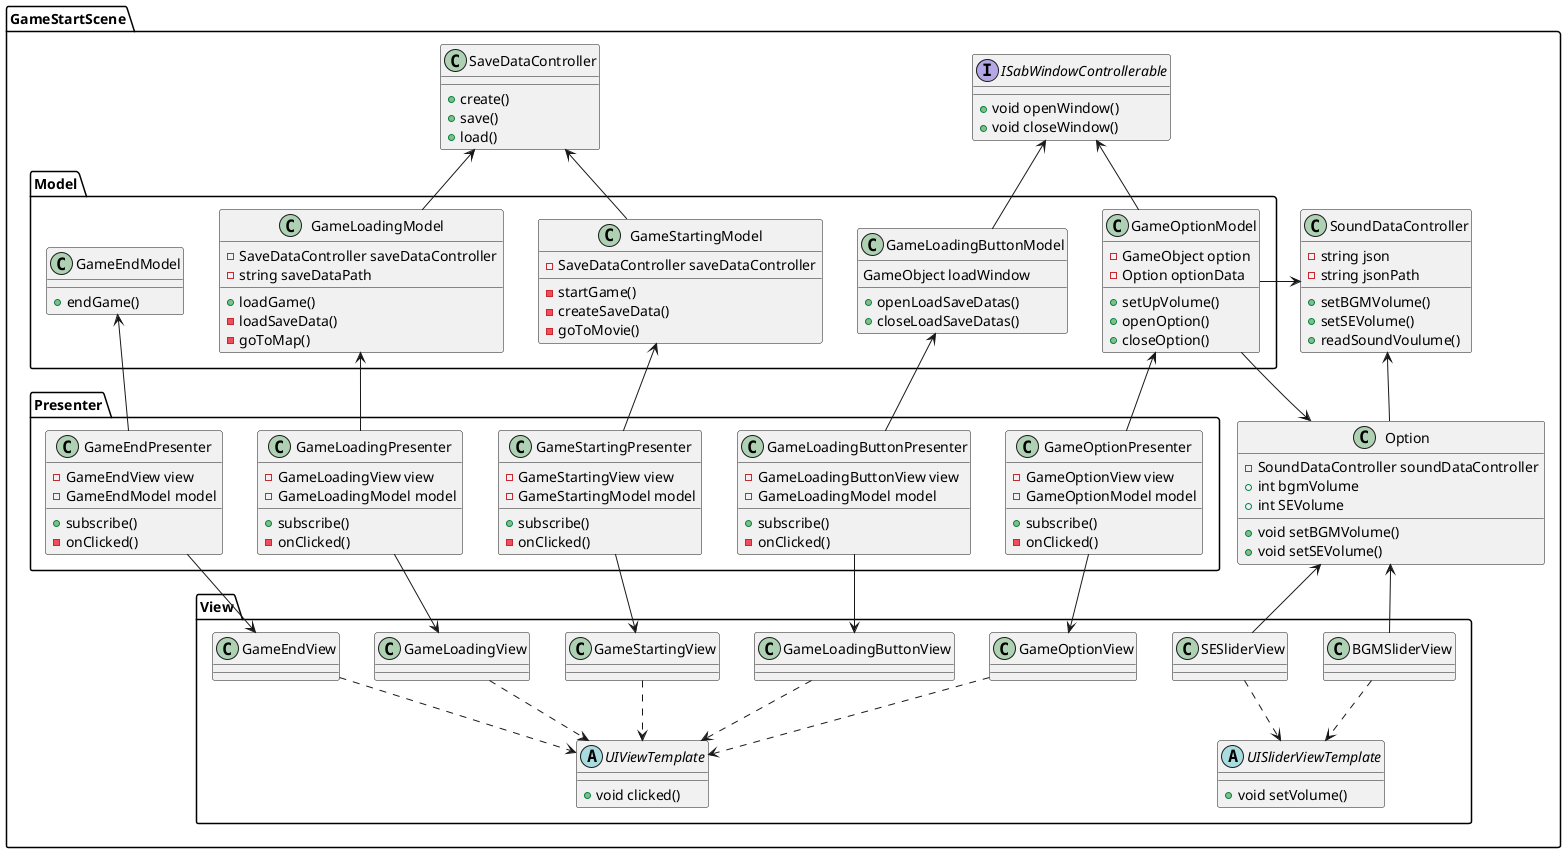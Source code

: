 @startuml StartSceneScriptArchitecture
namespace GameStartScene{
    namespace View{
        abstract class UIViewTemplate{
            +void clicked()
        }
        abstract class UISliderViewTemplate{
            +void setVolume()
        }
        class GameStartingView{
        }
        class GameLoadingButtonView{
        }
        class GameOptionView{
        }
        class GameLoadingView{
        }
        class BGMSliderView{
        }
        class SESliderView{
        }
        class GameEndView{
        }
        GameStartingView .down.> UIViewTemplate
        GameLoadingButtonView .down.> UIViewTemplate
        GameLoadingView .down.> UIViewTemplate
        GameOptionView .down.> UIViewTemplate
        GameEndView .down.> UIViewTemplate
        BGMSliderView .down.> UISliderViewTemplate
        SESliderView .down.> UISliderViewTemplate
    }
    namespace Presenter{
        class GameStartingPresenter{
            -GameStartingView view
            -GameStartingModel model
            +subscribe()
            -onClicked()
        }
        class GameLoadingButtonPresenter{
            -GameLoadingButtonView view
            -GameLoadingModel model
            +subscribe()
            -onClicked()
        }
        class GameLoadingPresenter{
            -GameLoadingView view
            -GameLoadingModel model
            +subscribe()
            -onClicked()
        }
        class GameOptionPresenter{
            -GameOptionView view
            -GameOptionModel model
            +subscribe()
            -onClicked()
        }
        class GameEndPresenter{
            -GameEndView view
            -GameEndModel model
            +subscribe()
            -onClicked()
        }
    }
    namespace Model{
        class GameStartingModel{
            -SaveDataController saveDataController
            -startGame()
            -createSaveData()
            -goToMovie()
        }
        class GameLoadingButtonModel{
            GameObject loadWindow
            +openLoadSaveDatas()
            +closeLoadSaveDatas()
        }
        class GameLoadingModel{
            -SaveDataController saveDataController
            -string saveDataPath
            +loadGame()
            -loadSaveData()
            -goToMap()
        }
        class GameOptionModel{
            -GameObject option
            -Option optionData
            +setUpVolume()
            +openOption()
            +closeOption()
        }
        class GameEndModel{
            +endGame()
        }
    }
    class SaveDataController{
        +create()
        +save()
        +load()
    }
    class SoundDataController{
        -string json
        -string jsonPath
        +setBGMVolume()
        +setSEVolume()
        +readSoundVoulume()
    }
    static class Option{
        -SoundDataController soundDataController
        +int bgmVolume
        +int SEVolume
        +void setBGMVolume()
        +void setSEVolume()
    }
    interface ISabWindowControllerable{
        +void openWindow()
        +void closeWindow()
    }
    GameStartingModel -up-> SaveDataController
    GameLoadingModel -up-> SaveDataController
    GameStartingPresenter -up-> GameStartingModel
    GameStartingPresenter -down-> GameStartingView
    GameLoadingButtonPresenter -up-> GameLoadingButtonModel
    GameLoadingButtonPresenter -down-> GameLoadingButtonView
    GameLoadingPresenter -up-> GameLoadingModel
    GameLoadingPresenter -down-> GameLoadingView
    GameOptionPresenter -up-> GameOptionModel
    GameOptionPresenter -down-> GameOptionView
    GameEndPresenter -up-> GameEndModel
    GameEndPresenter -down-> GameEndView
    SESliderView -up-> Option
    BGMSliderView -up-> Option
    GameOptionModel -up-> ISabWindowControllerable
    GameLoadingButtonModel -up-> ISabWindowControllerable
    GameOptionModel -down-> Option
    Option -up-> SoundDataController
    GameOptionModel -right->SoundDataController
}


@enduml